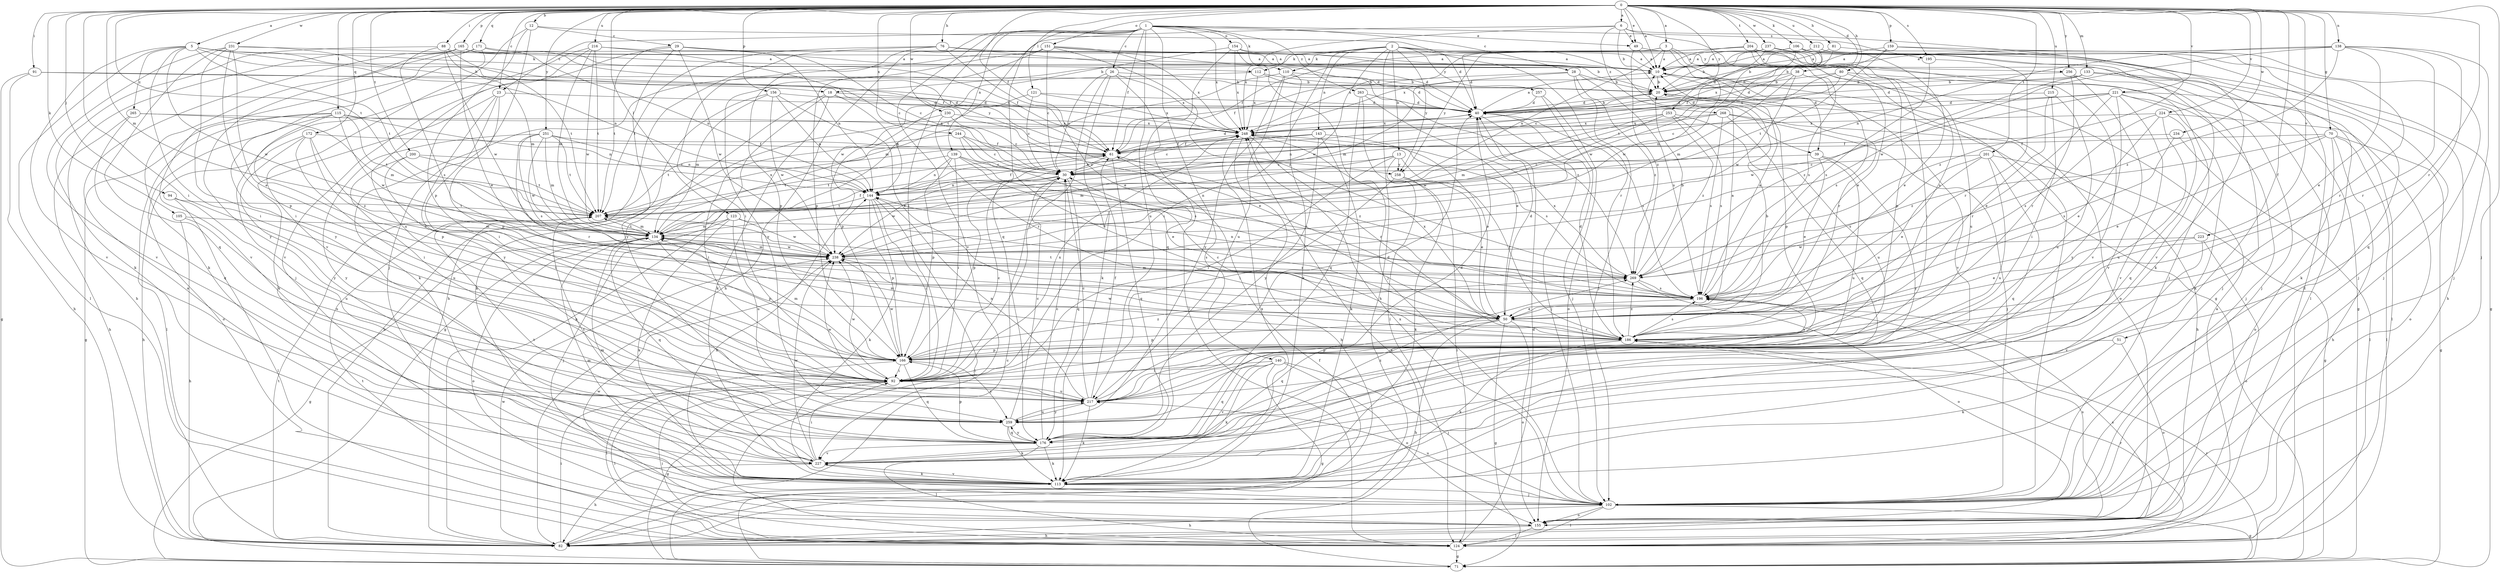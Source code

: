 strict digraph  {
0;
1;
2;
3;
5;
6;
10;
12;
13;
18;
20;
23;
26;
28;
29;
30;
38;
39;
40;
49;
50;
51;
61;
70;
71;
76;
80;
81;
82;
88;
91;
92;
94;
102;
105;
106;
110;
112;
113;
115;
121;
123;
124;
133;
134;
138;
139;
140;
143;
144;
151;
154;
155;
156;
159;
165;
166;
171;
172;
176;
186;
195;
196;
200;
201;
204;
207;
212;
215;
216;
217;
221;
223;
224;
227;
230;
231;
234;
237;
238;
244;
248;
251;
253;
256;
257;
258;
259;
263;
265;
268;
269;
0 -> 3  [label=a];
0 -> 5  [label=a];
0 -> 6  [label=a];
0 -> 10  [label=a];
0 -> 12  [label=b];
0 -> 23  [label=c];
0 -> 38  [label=d];
0 -> 49  [label=e];
0 -> 51  [label=f];
0 -> 61  [label=f];
0 -> 70  [label=g];
0 -> 76  [label=h];
0 -> 80  [label=h];
0 -> 81  [label=h];
0 -> 88  [label=i];
0 -> 91  [label=i];
0 -> 92  [label=i];
0 -> 94  [label=j];
0 -> 102  [label=j];
0 -> 105  [label=k];
0 -> 106  [label=k];
0 -> 115  [label=l];
0 -> 121  [label=l];
0 -> 123  [label=l];
0 -> 133  [label=m];
0 -> 134  [label=m];
0 -> 138  [label=n];
0 -> 151  [label=o];
0 -> 156  [label=p];
0 -> 159  [label=p];
0 -> 165  [label=p];
0 -> 171  [label=q];
0 -> 172  [label=q];
0 -> 186  [label=r];
0 -> 195  [label=s];
0 -> 200  [label=t];
0 -> 201  [label=t];
0 -> 204  [label=t];
0 -> 207  [label=t];
0 -> 212  [label=u];
0 -> 215  [label=u];
0 -> 216  [label=u];
0 -> 221  [label=v];
0 -> 223  [label=v];
0 -> 224  [label=v];
0 -> 230  [label=w];
0 -> 231  [label=w];
0 -> 234  [label=w];
0 -> 237  [label=w];
0 -> 244  [label=x];
0 -> 251  [label=y];
0 -> 253  [label=y];
0 -> 256  [label=y];
1 -> 23  [label=c];
1 -> 26  [label=c];
1 -> 28  [label=c];
1 -> 49  [label=e];
1 -> 61  [label=f];
1 -> 82  [label=h];
1 -> 92  [label=i];
1 -> 110  [label=k];
1 -> 139  [label=n];
1 -> 140  [label=n];
1 -> 154  [label=o];
1 -> 176  [label=q];
1 -> 195  [label=s];
1 -> 217  [label=u];
1 -> 227  [label=v];
1 -> 248  [label=x];
1 -> 263  [label=z];
2 -> 13  [label=b];
2 -> 39  [label=d];
2 -> 82  [label=h];
2 -> 92  [label=i];
2 -> 110  [label=k];
2 -> 112  [label=k];
2 -> 143  [label=n];
2 -> 186  [label=r];
2 -> 238  [label=w];
2 -> 256  [label=y];
2 -> 257  [label=y];
2 -> 258  [label=y];
3 -> 10  [label=a];
3 -> 18  [label=b];
3 -> 39  [label=d];
3 -> 40  [label=d];
3 -> 144  [label=n];
3 -> 196  [label=s];
3 -> 238  [label=w];
3 -> 258  [label=y];
5 -> 18  [label=b];
5 -> 92  [label=i];
5 -> 112  [label=k];
5 -> 124  [label=l];
5 -> 144  [label=n];
5 -> 207  [label=t];
5 -> 227  [label=v];
5 -> 238  [label=w];
5 -> 258  [label=y];
5 -> 265  [label=z];
6 -> 20  [label=b];
6 -> 49  [label=e];
6 -> 71  [label=g];
6 -> 124  [label=l];
6 -> 207  [label=t];
6 -> 248  [label=x];
6 -> 268  [label=z];
10 -> 20  [label=b];
10 -> 155  [label=o];
10 -> 186  [label=r];
10 -> 227  [label=v];
12 -> 29  [label=c];
12 -> 40  [label=d];
12 -> 102  [label=j];
12 -> 166  [label=p];
12 -> 227  [label=v];
13 -> 30  [label=c];
13 -> 92  [label=i];
13 -> 124  [label=l];
13 -> 134  [label=m];
13 -> 186  [label=r];
13 -> 258  [label=y];
18 -> 40  [label=d];
18 -> 50  [label=e];
18 -> 71  [label=g];
18 -> 82  [label=h];
18 -> 113  [label=k];
18 -> 144  [label=n];
20 -> 40  [label=d];
20 -> 102  [label=j];
20 -> 166  [label=p];
23 -> 40  [label=d];
23 -> 92  [label=i];
23 -> 113  [label=k];
23 -> 166  [label=p];
23 -> 259  [label=y];
26 -> 20  [label=b];
26 -> 30  [label=c];
26 -> 92  [label=i];
26 -> 113  [label=k];
26 -> 124  [label=l];
26 -> 248  [label=x];
28 -> 20  [label=b];
28 -> 61  [label=f];
28 -> 102  [label=j];
28 -> 134  [label=m];
28 -> 196  [label=s];
28 -> 269  [label=z];
29 -> 10  [label=a];
29 -> 30  [label=c];
29 -> 102  [label=j];
29 -> 144  [label=n];
29 -> 207  [label=t];
29 -> 238  [label=w];
29 -> 259  [label=y];
30 -> 144  [label=n];
30 -> 166  [label=p];
30 -> 176  [label=q];
30 -> 238  [label=w];
38 -> 20  [label=b];
38 -> 40  [label=d];
38 -> 134  [label=m];
38 -> 196  [label=s];
38 -> 238  [label=w];
39 -> 30  [label=c];
39 -> 50  [label=e];
39 -> 217  [label=u];
39 -> 259  [label=y];
40 -> 10  [label=a];
40 -> 20  [label=b];
40 -> 102  [label=j];
40 -> 196  [label=s];
40 -> 248  [label=x];
49 -> 10  [label=a];
49 -> 102  [label=j];
49 -> 269  [label=z];
50 -> 10  [label=a];
50 -> 40  [label=d];
50 -> 71  [label=g];
50 -> 82  [label=h];
50 -> 155  [label=o];
50 -> 166  [label=p];
50 -> 176  [label=q];
50 -> 186  [label=r];
50 -> 248  [label=x];
51 -> 113  [label=k];
51 -> 155  [label=o];
51 -> 166  [label=p];
61 -> 30  [label=c];
61 -> 40  [label=d];
61 -> 176  [label=q];
61 -> 207  [label=t];
61 -> 269  [label=z];
70 -> 50  [label=e];
70 -> 61  [label=f];
70 -> 71  [label=g];
70 -> 82  [label=h];
70 -> 124  [label=l];
70 -> 155  [label=o];
70 -> 269  [label=z];
71 -> 61  [label=f];
71 -> 186  [label=r];
71 -> 248  [label=x];
76 -> 10  [label=a];
76 -> 40  [label=d];
76 -> 50  [label=e];
76 -> 82  [label=h];
76 -> 166  [label=p];
76 -> 207  [label=t];
80 -> 20  [label=b];
80 -> 30  [label=c];
80 -> 102  [label=j];
80 -> 196  [label=s];
80 -> 248  [label=x];
81 -> 10  [label=a];
81 -> 61  [label=f];
81 -> 186  [label=r];
82 -> 30  [label=c];
82 -> 92  [label=i];
82 -> 196  [label=s];
82 -> 207  [label=t];
82 -> 238  [label=w];
88 -> 10  [label=a];
88 -> 113  [label=k];
88 -> 134  [label=m];
88 -> 196  [label=s];
88 -> 207  [label=t];
88 -> 238  [label=w];
91 -> 20  [label=b];
91 -> 71  [label=g];
91 -> 82  [label=h];
91 -> 248  [label=x];
92 -> 30  [label=c];
92 -> 71  [label=g];
92 -> 124  [label=l];
92 -> 217  [label=u];
92 -> 238  [label=w];
92 -> 248  [label=x];
94 -> 124  [label=l];
94 -> 207  [label=t];
94 -> 217  [label=u];
102 -> 71  [label=g];
102 -> 82  [label=h];
102 -> 124  [label=l];
102 -> 144  [label=n];
102 -> 155  [label=o];
102 -> 217  [label=u];
102 -> 248  [label=x];
105 -> 82  [label=h];
105 -> 134  [label=m];
105 -> 217  [label=u];
106 -> 10  [label=a];
106 -> 20  [label=b];
106 -> 40  [label=d];
106 -> 71  [label=g];
106 -> 113  [label=k];
106 -> 134  [label=m];
106 -> 227  [label=v];
110 -> 20  [label=b];
110 -> 113  [label=k];
110 -> 134  [label=m];
110 -> 217  [label=u];
110 -> 259  [label=y];
110 -> 269  [label=z];
112 -> 20  [label=b];
112 -> 40  [label=d];
112 -> 113  [label=k];
112 -> 248  [label=x];
113 -> 102  [label=j];
113 -> 134  [label=m];
113 -> 227  [label=v];
113 -> 248  [label=x];
115 -> 71  [label=g];
115 -> 124  [label=l];
115 -> 144  [label=n];
115 -> 155  [label=o];
115 -> 166  [label=p];
115 -> 207  [label=t];
115 -> 238  [label=w];
115 -> 248  [label=x];
121 -> 30  [label=c];
121 -> 40  [label=d];
121 -> 166  [label=p];
121 -> 248  [label=x];
123 -> 102  [label=j];
123 -> 113  [label=k];
123 -> 134  [label=m];
123 -> 196  [label=s];
123 -> 217  [label=u];
123 -> 238  [label=w];
124 -> 10  [label=a];
124 -> 40  [label=d];
124 -> 71  [label=g];
124 -> 92  [label=i];
124 -> 186  [label=r];
124 -> 207  [label=t];
133 -> 20  [label=b];
133 -> 40  [label=d];
133 -> 102  [label=j];
133 -> 113  [label=k];
133 -> 269  [label=z];
134 -> 61  [label=f];
134 -> 71  [label=g];
134 -> 155  [label=o];
134 -> 166  [label=p];
134 -> 176  [label=q];
134 -> 207  [label=t];
134 -> 238  [label=w];
138 -> 10  [label=a];
138 -> 50  [label=e];
138 -> 102  [label=j];
138 -> 144  [label=n];
138 -> 176  [label=q];
138 -> 186  [label=r];
138 -> 238  [label=w];
138 -> 269  [label=z];
139 -> 30  [label=c];
139 -> 50  [label=e];
139 -> 92  [label=i];
139 -> 144  [label=n];
139 -> 166  [label=p];
139 -> 196  [label=s];
139 -> 207  [label=t];
140 -> 71  [label=g];
140 -> 92  [label=i];
140 -> 102  [label=j];
140 -> 113  [label=k];
140 -> 155  [label=o];
140 -> 176  [label=q];
140 -> 227  [label=v];
143 -> 30  [label=c];
143 -> 50  [label=e];
143 -> 61  [label=f];
143 -> 113  [label=k];
143 -> 144  [label=n];
143 -> 259  [label=y];
144 -> 61  [label=f];
144 -> 92  [label=i];
144 -> 113  [label=k];
144 -> 124  [label=l];
144 -> 166  [label=p];
144 -> 207  [label=t];
151 -> 10  [label=a];
151 -> 30  [label=c];
151 -> 40  [label=d];
151 -> 92  [label=i];
151 -> 166  [label=p];
151 -> 248  [label=x];
151 -> 259  [label=y];
151 -> 269  [label=z];
154 -> 10  [label=a];
154 -> 20  [label=b];
154 -> 102  [label=j];
154 -> 176  [label=q];
154 -> 238  [label=w];
154 -> 248  [label=x];
155 -> 82  [label=h];
155 -> 124  [label=l];
155 -> 196  [label=s];
155 -> 238  [label=w];
156 -> 40  [label=d];
156 -> 50  [label=e];
156 -> 113  [label=k];
156 -> 134  [label=m];
156 -> 144  [label=n];
156 -> 238  [label=w];
159 -> 10  [label=a];
159 -> 20  [label=b];
159 -> 102  [label=j];
159 -> 207  [label=t];
159 -> 269  [label=z];
165 -> 10  [label=a];
165 -> 50  [label=e];
165 -> 61  [label=f];
165 -> 82  [label=h];
165 -> 144  [label=n];
165 -> 155  [label=o];
165 -> 259  [label=y];
166 -> 92  [label=i];
166 -> 124  [label=l];
166 -> 134  [label=m];
166 -> 176  [label=q];
166 -> 196  [label=s];
166 -> 238  [label=w];
166 -> 259  [label=y];
166 -> 269  [label=z];
171 -> 10  [label=a];
171 -> 61  [label=f];
171 -> 113  [label=k];
171 -> 227  [label=v];
171 -> 259  [label=y];
172 -> 50  [label=e];
172 -> 61  [label=f];
172 -> 82  [label=h];
172 -> 92  [label=i];
172 -> 259  [label=y];
172 -> 269  [label=z];
176 -> 30  [label=c];
176 -> 113  [label=k];
176 -> 124  [label=l];
176 -> 166  [label=p];
176 -> 207  [label=t];
176 -> 227  [label=v];
176 -> 259  [label=y];
176 -> 269  [label=z];
186 -> 20  [label=b];
186 -> 30  [label=c];
186 -> 40  [label=d];
186 -> 113  [label=k];
186 -> 134  [label=m];
186 -> 166  [label=p];
186 -> 196  [label=s];
186 -> 238  [label=w];
186 -> 269  [label=z];
195 -> 186  [label=r];
195 -> 196  [label=s];
196 -> 10  [label=a];
196 -> 50  [label=e];
196 -> 134  [label=m];
196 -> 207  [label=t];
200 -> 30  [label=c];
200 -> 92  [label=i];
200 -> 207  [label=t];
200 -> 217  [label=u];
201 -> 30  [label=c];
201 -> 50  [label=e];
201 -> 71  [label=g];
201 -> 176  [label=q];
201 -> 196  [label=s];
201 -> 217  [label=u];
204 -> 10  [label=a];
204 -> 50  [label=e];
204 -> 61  [label=f];
204 -> 92  [label=i];
204 -> 124  [label=l];
204 -> 166  [label=p];
204 -> 217  [label=u];
204 -> 227  [label=v];
204 -> 248  [label=x];
207 -> 134  [label=m];
207 -> 248  [label=x];
212 -> 10  [label=a];
212 -> 20  [label=b];
212 -> 82  [label=h];
212 -> 102  [label=j];
212 -> 248  [label=x];
215 -> 40  [label=d];
215 -> 92  [label=i];
215 -> 186  [label=r];
215 -> 217  [label=u];
216 -> 10  [label=a];
216 -> 30  [label=c];
216 -> 134  [label=m];
216 -> 207  [label=t];
216 -> 217  [label=u];
216 -> 227  [label=v];
216 -> 238  [label=w];
217 -> 30  [label=c];
217 -> 40  [label=d];
217 -> 61  [label=f];
217 -> 113  [label=k];
217 -> 144  [label=n];
217 -> 238  [label=w];
217 -> 259  [label=y];
221 -> 30  [label=c];
221 -> 40  [label=d];
221 -> 50  [label=e];
221 -> 102  [label=j];
221 -> 113  [label=k];
221 -> 124  [label=l];
221 -> 227  [label=v];
221 -> 238  [label=w];
221 -> 259  [label=y];
223 -> 50  [label=e];
223 -> 155  [label=o];
223 -> 227  [label=v];
223 -> 238  [label=w];
224 -> 50  [label=e];
224 -> 155  [label=o];
224 -> 176  [label=q];
224 -> 196  [label=s];
224 -> 217  [label=u];
224 -> 248  [label=x];
227 -> 82  [label=h];
227 -> 92  [label=i];
227 -> 113  [label=k];
227 -> 134  [label=m];
227 -> 207  [label=t];
227 -> 238  [label=w];
230 -> 30  [label=c];
230 -> 82  [label=h];
230 -> 186  [label=r];
230 -> 248  [label=x];
231 -> 10  [label=a];
231 -> 50  [label=e];
231 -> 61  [label=f];
231 -> 92  [label=i];
231 -> 166  [label=p];
231 -> 176  [label=q];
231 -> 227  [label=v];
234 -> 61  [label=f];
234 -> 124  [label=l];
234 -> 196  [label=s];
237 -> 10  [label=a];
237 -> 50  [label=e];
237 -> 71  [label=g];
237 -> 207  [label=t];
237 -> 238  [label=w];
237 -> 248  [label=x];
238 -> 134  [label=m];
238 -> 269  [label=z];
244 -> 30  [label=c];
244 -> 50  [label=e];
244 -> 61  [label=f];
244 -> 92  [label=i];
244 -> 196  [label=s];
248 -> 61  [label=f];
248 -> 82  [label=h];
248 -> 186  [label=r];
248 -> 196  [label=s];
248 -> 207  [label=t];
251 -> 61  [label=f];
251 -> 134  [label=m];
251 -> 144  [label=n];
251 -> 186  [label=r];
251 -> 196  [label=s];
251 -> 207  [label=t];
251 -> 238  [label=w];
251 -> 259  [label=y];
253 -> 134  [label=m];
253 -> 196  [label=s];
253 -> 217  [label=u];
253 -> 238  [label=w];
253 -> 248  [label=x];
253 -> 269  [label=z];
256 -> 20  [label=b];
256 -> 102  [label=j];
256 -> 186  [label=r];
256 -> 227  [label=v];
257 -> 40  [label=d];
257 -> 102  [label=j];
257 -> 155  [label=o];
258 -> 50  [label=e];
258 -> 92  [label=i];
258 -> 113  [label=k];
259 -> 30  [label=c];
259 -> 40  [label=d];
259 -> 113  [label=k];
259 -> 176  [label=q];
259 -> 217  [label=u];
263 -> 40  [label=d];
263 -> 50  [label=e];
263 -> 124  [label=l];
263 -> 176  [label=q];
265 -> 82  [label=h];
265 -> 134  [label=m];
265 -> 176  [label=q];
265 -> 248  [label=x];
268 -> 82  [label=h];
268 -> 102  [label=j];
268 -> 144  [label=n];
268 -> 176  [label=q];
268 -> 196  [label=s];
268 -> 248  [label=x];
269 -> 20  [label=b];
269 -> 144  [label=n];
269 -> 155  [label=o];
269 -> 196  [label=s];
269 -> 248  [label=x];
}
